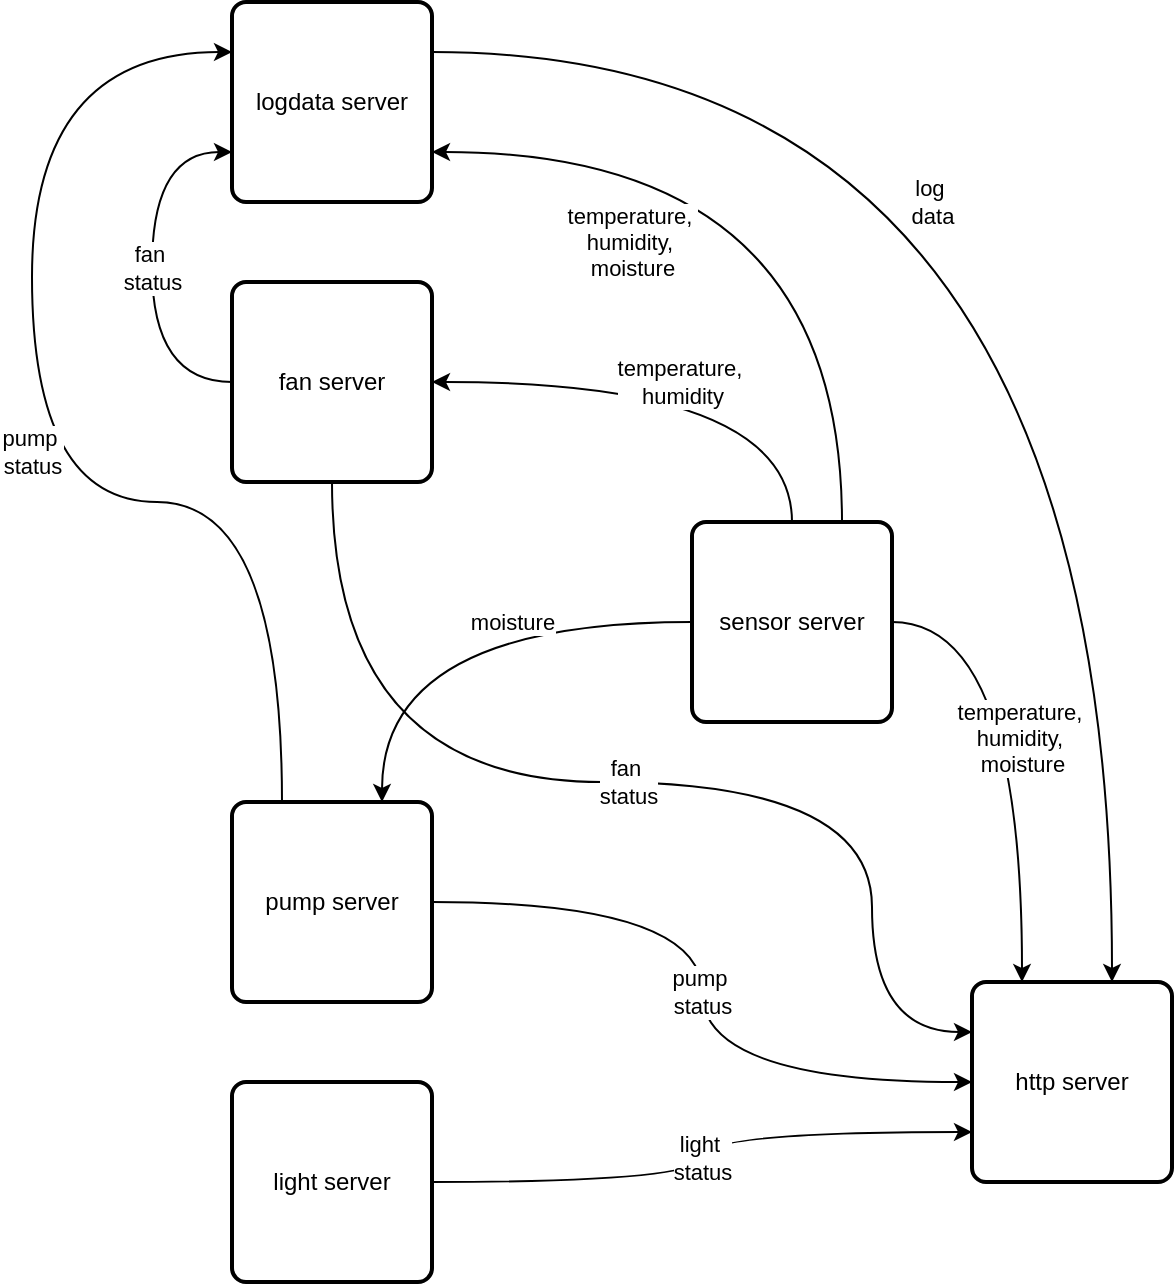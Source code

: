 <mxfile version="24.7.8">
  <diagram name="Page-1" id="djpy0m380xeqneMsfSuU">
    <mxGraphModel dx="1430" dy="824" grid="1" gridSize="10" guides="1" tooltips="1" connect="1" arrows="1" fold="1" page="1" pageScale="1" pageWidth="1169" pageHeight="1654" math="0" shadow="0">
      <root>
        <mxCell id="0" />
        <mxCell id="1" parent="0" />
        <mxCell id="1srhKfQwv6fZrcvu4NG3-7" value="temperature,&amp;nbsp;&lt;div&gt;humidity&lt;/div&gt;" style="edgeStyle=orthogonalEdgeStyle;rounded=0;orthogonalLoop=1;jettySize=auto;html=1;exitX=1;exitY=0.5;exitDx=0;exitDy=0;entryX=0.5;entryY=0;entryDx=0;entryDy=0;curved=1;endArrow=none;endFill=0;startArrow=classic;startFill=1;" edge="1" parent="1" source="1srhKfQwv6fZrcvu4NG3-1" target="1srhKfQwv6fZrcvu4NG3-2">
          <mxGeometry relative="1" as="geometry" />
        </mxCell>
        <mxCell id="1srhKfQwv6fZrcvu4NG3-9" value="fan&amp;nbsp;&lt;div&gt;status&lt;/div&gt;" style="edgeStyle=orthogonalEdgeStyle;rounded=0;orthogonalLoop=1;jettySize=auto;html=1;exitX=0;exitY=0.5;exitDx=0;exitDy=0;entryX=0;entryY=0.75;entryDx=0;entryDy=0;curved=1;" edge="1" parent="1" source="1srhKfQwv6fZrcvu4NG3-1" target="1srhKfQwv6fZrcvu4NG3-5">
          <mxGeometry relative="1" as="geometry">
            <Array as="points">
              <mxPoint x="190" y="330" />
              <mxPoint x="190" y="215" />
            </Array>
          </mxGeometry>
        </mxCell>
        <mxCell id="1srhKfQwv6fZrcvu4NG3-15" value="fan&amp;nbsp;&lt;div&gt;status&lt;/div&gt;" style="edgeStyle=orthogonalEdgeStyle;shape=connector;curved=1;rounded=0;orthogonalLoop=1;jettySize=auto;html=1;exitX=0.5;exitY=1;exitDx=0;exitDy=0;entryX=0;entryY=0.25;entryDx=0;entryDy=0;strokeColor=default;align=center;verticalAlign=middle;fontFamily=Helvetica;fontSize=11;fontColor=default;labelBackgroundColor=default;endArrow=classic;" edge="1" parent="1" source="1srhKfQwv6fZrcvu4NG3-1" target="1srhKfQwv6fZrcvu4NG3-6">
          <mxGeometry relative="1" as="geometry">
            <Array as="points">
              <mxPoint x="280" y="530" />
              <mxPoint x="550" y="530" />
              <mxPoint x="550" y="655" />
            </Array>
          </mxGeometry>
        </mxCell>
        <mxCell id="1srhKfQwv6fZrcvu4NG3-1" value="fan server" style="rounded=1;whiteSpace=wrap;html=1;absoluteArcSize=1;arcSize=14;strokeWidth=2;" vertex="1" parent="1">
          <mxGeometry x="230" y="280" width="100" height="100" as="geometry" />
        </mxCell>
        <mxCell id="1srhKfQwv6fZrcvu4NG3-8" value="temperature,&amp;nbsp;&lt;div&gt;humidity,&amp;nbsp;&lt;/div&gt;&lt;div&gt;moisture&lt;/div&gt;" style="edgeStyle=orthogonalEdgeStyle;rounded=0;orthogonalLoop=1;jettySize=auto;html=1;exitX=0.75;exitY=0;exitDx=0;exitDy=0;entryX=1;entryY=0.75;entryDx=0;entryDy=0;curved=1;" edge="1" parent="1" source="1srhKfQwv6fZrcvu4NG3-2" target="1srhKfQwv6fZrcvu4NG3-5">
          <mxGeometry x="0.487" y="45" relative="1" as="geometry">
            <mxPoint as="offset" />
          </mxGeometry>
        </mxCell>
        <mxCell id="1srhKfQwv6fZrcvu4NG3-13" value="temperature,&amp;nbsp;&lt;div&gt;humidity,&amp;nbsp;&lt;/div&gt;&lt;div&gt;moisture&lt;/div&gt;" style="edgeStyle=orthogonalEdgeStyle;shape=connector;curved=1;rounded=0;orthogonalLoop=1;jettySize=auto;html=1;exitX=1;exitY=0.5;exitDx=0;exitDy=0;strokeColor=default;align=center;verticalAlign=middle;fontFamily=Helvetica;fontSize=11;fontColor=default;labelBackgroundColor=default;endArrow=classic;entryX=0.25;entryY=0;entryDx=0;entryDy=0;" edge="1" parent="1" source="1srhKfQwv6fZrcvu4NG3-2" target="1srhKfQwv6fZrcvu4NG3-6">
          <mxGeometry relative="1" as="geometry" />
        </mxCell>
        <mxCell id="1srhKfQwv6fZrcvu4NG3-18" value="moisture" style="edgeStyle=orthogonalEdgeStyle;shape=connector;curved=1;rounded=0;orthogonalLoop=1;jettySize=auto;html=1;exitX=0;exitY=0.5;exitDx=0;exitDy=0;entryX=0.75;entryY=0;entryDx=0;entryDy=0;strokeColor=default;align=center;verticalAlign=middle;fontFamily=Helvetica;fontSize=11;fontColor=default;labelBackgroundColor=default;endArrow=classic;" edge="1" parent="1" source="1srhKfQwv6fZrcvu4NG3-2" target="1srhKfQwv6fZrcvu4NG3-3">
          <mxGeometry x="-0.265" relative="1" as="geometry">
            <mxPoint as="offset" />
          </mxGeometry>
        </mxCell>
        <mxCell id="1srhKfQwv6fZrcvu4NG3-2" value="sensor server" style="rounded=1;whiteSpace=wrap;html=1;absoluteArcSize=1;arcSize=14;strokeWidth=2;" vertex="1" parent="1">
          <mxGeometry x="460" y="400" width="100" height="100" as="geometry" />
        </mxCell>
        <mxCell id="1srhKfQwv6fZrcvu4NG3-10" value="pump&amp;nbsp;&lt;div&gt;status&lt;/div&gt;" style="edgeStyle=orthogonalEdgeStyle;shape=connector;curved=1;rounded=0;orthogonalLoop=1;jettySize=auto;html=1;exitX=0.25;exitY=0;exitDx=0;exitDy=0;entryX=0;entryY=0.25;entryDx=0;entryDy=0;strokeColor=default;align=center;verticalAlign=middle;fontFamily=Helvetica;fontSize=11;fontColor=default;labelBackgroundColor=default;endArrow=classic;" edge="1" parent="1" source="1srhKfQwv6fZrcvu4NG3-3" target="1srhKfQwv6fZrcvu4NG3-5">
          <mxGeometry relative="1" as="geometry">
            <Array as="points">
              <mxPoint x="255" y="390" />
              <mxPoint x="130" y="390" />
              <mxPoint x="130" y="165" />
            </Array>
          </mxGeometry>
        </mxCell>
        <mxCell id="1srhKfQwv6fZrcvu4NG3-14" value="pump&amp;nbsp;&lt;div&gt;status&lt;/div&gt;" style="edgeStyle=orthogonalEdgeStyle;shape=connector;curved=1;rounded=0;orthogonalLoop=1;jettySize=auto;html=1;exitX=1;exitY=0.5;exitDx=0;exitDy=0;entryX=0;entryY=0.5;entryDx=0;entryDy=0;strokeColor=default;align=center;verticalAlign=middle;fontFamily=Helvetica;fontSize=11;fontColor=default;labelBackgroundColor=default;endArrow=classic;" edge="1" parent="1" source="1srhKfQwv6fZrcvu4NG3-3" target="1srhKfQwv6fZrcvu4NG3-6">
          <mxGeometry relative="1" as="geometry" />
        </mxCell>
        <mxCell id="1srhKfQwv6fZrcvu4NG3-3" value="pump server" style="rounded=1;whiteSpace=wrap;html=1;absoluteArcSize=1;arcSize=14;strokeWidth=2;" vertex="1" parent="1">
          <mxGeometry x="230" y="540" width="100" height="100" as="geometry" />
        </mxCell>
        <mxCell id="1srhKfQwv6fZrcvu4NG3-16" value="light&amp;nbsp;&lt;div&gt;status&lt;/div&gt;" style="edgeStyle=orthogonalEdgeStyle;shape=connector;curved=1;rounded=0;orthogonalLoop=1;jettySize=auto;html=1;exitX=1;exitY=0.5;exitDx=0;exitDy=0;entryX=0;entryY=0.75;entryDx=0;entryDy=0;strokeColor=default;align=center;verticalAlign=middle;fontFamily=Helvetica;fontSize=11;fontColor=default;labelBackgroundColor=default;endArrow=classic;" edge="1" parent="1" source="1srhKfQwv6fZrcvu4NG3-4" target="1srhKfQwv6fZrcvu4NG3-6">
          <mxGeometry relative="1" as="geometry" />
        </mxCell>
        <mxCell id="1srhKfQwv6fZrcvu4NG3-4" value="light server" style="rounded=1;whiteSpace=wrap;html=1;absoluteArcSize=1;arcSize=14;strokeWidth=2;" vertex="1" parent="1">
          <mxGeometry x="230" y="680" width="100" height="100" as="geometry" />
        </mxCell>
        <mxCell id="1srhKfQwv6fZrcvu4NG3-17" value="log&amp;nbsp;&lt;div&gt;data&lt;/div&gt;" style="edgeStyle=orthogonalEdgeStyle;shape=connector;curved=1;rounded=0;orthogonalLoop=1;jettySize=auto;html=1;exitX=1;exitY=0.25;exitDx=0;exitDy=0;entryX=0.7;entryY=0;entryDx=0;entryDy=0;strokeColor=default;align=center;verticalAlign=middle;fontFamily=Helvetica;fontSize=11;fontColor=default;labelBackgroundColor=default;endArrow=classic;entryPerimeter=0;" edge="1" parent="1" source="1srhKfQwv6fZrcvu4NG3-5" target="1srhKfQwv6fZrcvu4NG3-6">
          <mxGeometry x="-0.379" y="-75" relative="1" as="geometry">
            <mxPoint x="330" y="140" as="sourcePoint" />
            <mxPoint x="675" y="605.0" as="targetPoint" />
            <Array as="points">
              <mxPoint x="670" y="165" />
            </Array>
            <mxPoint as="offset" />
          </mxGeometry>
        </mxCell>
        <mxCell id="1srhKfQwv6fZrcvu4NG3-5" value="logdata server" style="rounded=1;whiteSpace=wrap;html=1;absoluteArcSize=1;arcSize=14;strokeWidth=2;" vertex="1" parent="1">
          <mxGeometry x="230" y="140" width="100" height="100" as="geometry" />
        </mxCell>
        <mxCell id="1srhKfQwv6fZrcvu4NG3-6" value="http server" style="rounded=1;whiteSpace=wrap;html=1;absoluteArcSize=1;arcSize=14;strokeWidth=2;" vertex="1" parent="1">
          <mxGeometry x="600" y="630" width="100" height="100" as="geometry" />
        </mxCell>
      </root>
    </mxGraphModel>
  </diagram>
</mxfile>
